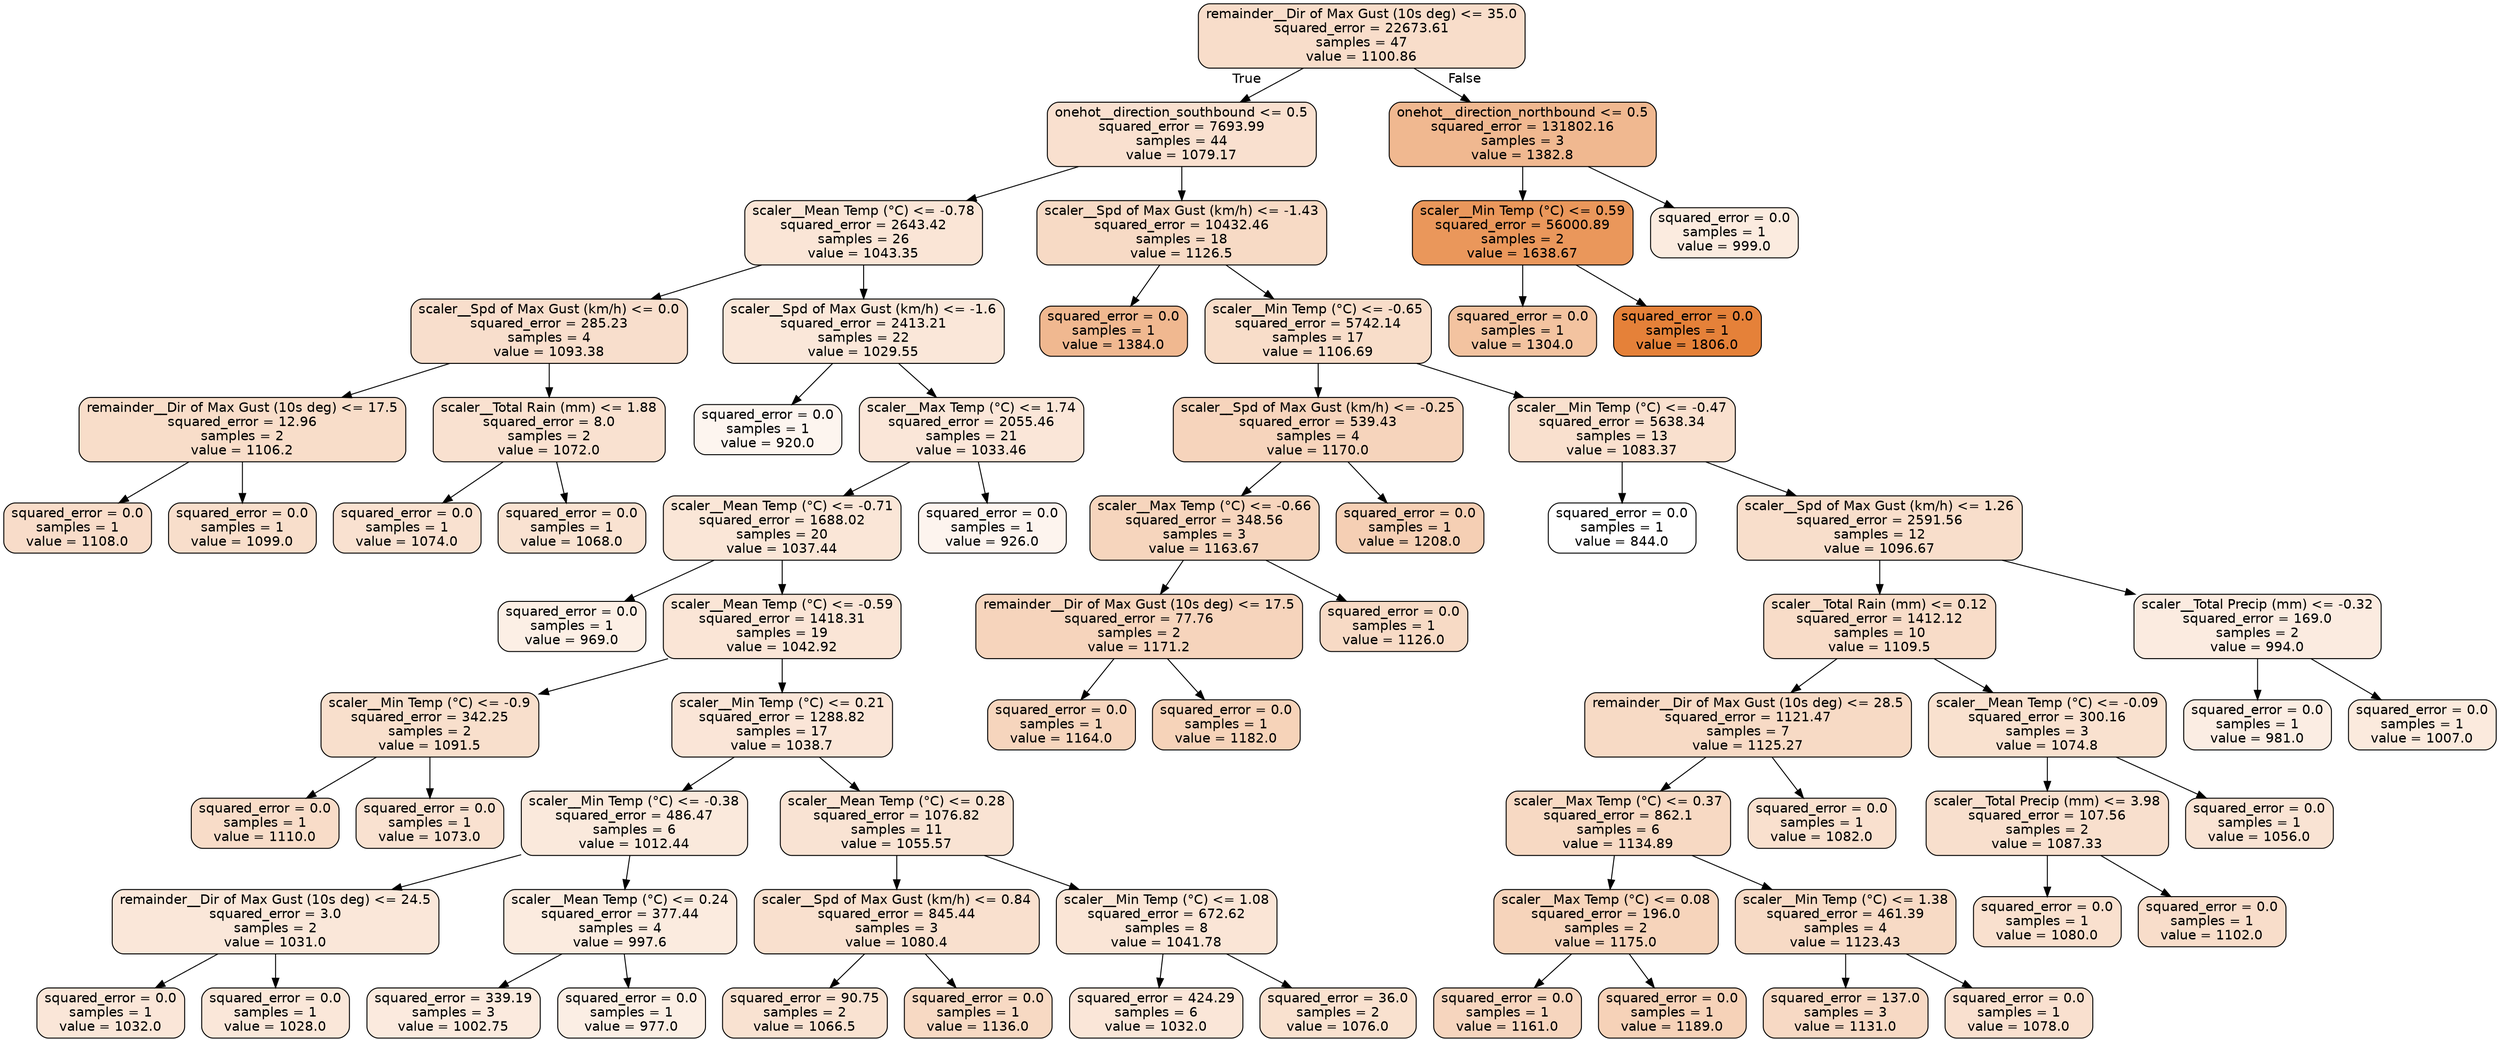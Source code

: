 digraph Tree {
node [shape=box, style="filled, rounded", color="black", fontname="helvetica"] ;
edge [fontname="helvetica"] ;
0 [label="remainder__Dir of Max Gust (10s deg) <= 35.0\nsquared_error = 22673.61\nsamples = 47\nvalue = 1100.86", fillcolor="#f8ddca"] ;
1 [label="onehot__direction_southbound <= 0.5\nsquared_error = 7693.99\nsamples = 44\nvalue = 1079.17", fillcolor="#f9e0cf"] ;
0 -> 1 [labeldistance=2.5, labelangle=45, headlabel="True"] ;
2 [label="scaler__Mean Temp (°C) <= -0.78\nsquared_error = 2643.42\nsamples = 26\nvalue = 1043.35", fillcolor="#fae5d6"] ;
1 -> 2 ;
3 [label="scaler__Spd of Max Gust (km/h) <= 0.0\nsquared_error = 285.23\nsamples = 4\nvalue = 1093.38", fillcolor="#f8decc"] ;
2 -> 3 ;
4 [label="remainder__Dir of Max Gust (10s deg) <= 17.5\nsquared_error = 12.96\nsamples = 2\nvalue = 1106.2", fillcolor="#f8ddc9"] ;
3 -> 4 ;
5 [label="squared_error = 0.0\nsamples = 1\nvalue = 1108.0", fillcolor="#f8dcc9"] ;
4 -> 5 ;
6 [label="squared_error = 0.0\nsamples = 1\nvalue = 1099.0", fillcolor="#f8decb"] ;
4 -> 6 ;
7 [label="scaler__Total Rain (mm) <= 1.88\nsquared_error = 8.0\nsamples = 2\nvalue = 1072.0", fillcolor="#f9e1d0"] ;
3 -> 7 ;
8 [label="squared_error = 0.0\nsamples = 1\nvalue = 1074.0", fillcolor="#f9e1d0"] ;
7 -> 8 ;
9 [label="squared_error = 0.0\nsamples = 1\nvalue = 1068.0", fillcolor="#f9e2d1"] ;
7 -> 9 ;
10 [label="scaler__Spd of Max Gust (km/h) <= -1.6\nsquared_error = 2413.21\nsamples = 22\nvalue = 1029.55", fillcolor="#fae7d9"] ;
2 -> 10 ;
11 [label="squared_error = 0.0\nsamples = 1\nvalue = 920.0", fillcolor="#fdf5ef"] ;
10 -> 11 ;
12 [label="scaler__Max Temp (°C) <= 1.74\nsquared_error = 2055.46\nsamples = 21\nvalue = 1033.46", fillcolor="#fae6d8"] ;
10 -> 12 ;
13 [label="scaler__Mean Temp (°C) <= -0.71\nsquared_error = 1688.02\nsamples = 20\nvalue = 1037.44", fillcolor="#fae6d7"] ;
12 -> 13 ;
14 [label="squared_error = 0.0\nsamples = 1\nvalue = 969.0", fillcolor="#fcefe5"] ;
13 -> 14 ;
15 [label="scaler__Mean Temp (°C) <= -0.59\nsquared_error = 1418.31\nsamples = 19\nvalue = 1042.92", fillcolor="#fae5d6"] ;
13 -> 15 ;
16 [label="scaler__Min Temp (°C) <= -0.9\nsquared_error = 342.25\nsamples = 2\nvalue = 1091.5", fillcolor="#f8dfcc"] ;
15 -> 16 ;
17 [label="squared_error = 0.0\nsamples = 1\nvalue = 1110.0", fillcolor="#f8dcc8"] ;
16 -> 17 ;
18 [label="squared_error = 0.0\nsamples = 1\nvalue = 1073.0", fillcolor="#f9e1d0"] ;
16 -> 18 ;
19 [label="scaler__Min Temp (°C) <= 0.21\nsquared_error = 1288.82\nsamples = 17\nvalue = 1038.7", fillcolor="#fae5d7"] ;
15 -> 19 ;
20 [label="scaler__Min Temp (°C) <= -0.38\nsquared_error = 486.47\nsamples = 6\nvalue = 1012.44", fillcolor="#fae9dc"] ;
19 -> 20 ;
21 [label="remainder__Dir of Max Gust (10s deg) <= 24.5\nsquared_error = 3.0\nsamples = 2\nvalue = 1031.0", fillcolor="#fae7d9"] ;
20 -> 21 ;
22 [label="squared_error = 0.0\nsamples = 1\nvalue = 1032.0", fillcolor="#fae6d8"] ;
21 -> 22 ;
23 [label="squared_error = 0.0\nsamples = 1\nvalue = 1028.0", fillcolor="#fae7d9"] ;
21 -> 23 ;
24 [label="scaler__Mean Temp (°C) <= 0.24\nsquared_error = 377.44\nsamples = 4\nvalue = 997.6", fillcolor="#fbebdf"] ;
20 -> 24 ;
25 [label="squared_error = 339.19\nsamples = 3\nvalue = 1002.75", fillcolor="#fbeade"] ;
24 -> 25 ;
26 [label="squared_error = 0.0\nsamples = 1\nvalue = 977.0", fillcolor="#fbeee4"] ;
24 -> 26 ;
27 [label="scaler__Mean Temp (°C) <= 0.28\nsquared_error = 1076.82\nsamples = 11\nvalue = 1055.57", fillcolor="#f9e3d3"] ;
19 -> 27 ;
28 [label="scaler__Spd of Max Gust (km/h) <= 0.84\nsquared_error = 845.44\nsamples = 3\nvalue = 1080.4", fillcolor="#f9e0ce"] ;
27 -> 28 ;
29 [label="squared_error = 90.75\nsamples = 2\nvalue = 1066.5", fillcolor="#f9e2d1"] ;
28 -> 29 ;
30 [label="squared_error = 0.0\nsamples = 1\nvalue = 1136.0", fillcolor="#f7d9c3"] ;
28 -> 30 ;
31 [label="scaler__Min Temp (°C) <= 1.08\nsquared_error = 672.62\nsamples = 8\nvalue = 1041.78", fillcolor="#fae5d6"] ;
27 -> 31 ;
32 [label="squared_error = 424.29\nsamples = 6\nvalue = 1032.0", fillcolor="#fae6d8"] ;
31 -> 32 ;
33 [label="squared_error = 36.0\nsamples = 2\nvalue = 1076.0", fillcolor="#f9e1cf"] ;
31 -> 33 ;
34 [label="squared_error = 0.0\nsamples = 1\nvalue = 926.0", fillcolor="#fdf4ee"] ;
12 -> 34 ;
35 [label="scaler__Spd of Max Gust (km/h) <= -1.43\nsquared_error = 10432.46\nsamples = 18\nvalue = 1126.5", fillcolor="#f7dac5"] ;
1 -> 35 ;
36 [label="squared_error = 0.0\nsamples = 1\nvalue = 1384.0", fillcolor="#f0b890"] ;
35 -> 36 ;
37 [label="scaler__Min Temp (°C) <= -0.65\nsquared_error = 5742.14\nsamples = 17\nvalue = 1106.69", fillcolor="#f8ddc9"] ;
35 -> 37 ;
38 [label="scaler__Spd of Max Gust (km/h) <= -0.25\nsquared_error = 539.43\nsamples = 4\nvalue = 1170.0", fillcolor="#f6d4bc"] ;
37 -> 38 ;
39 [label="scaler__Max Temp (°C) <= -0.66\nsquared_error = 348.56\nsamples = 3\nvalue = 1163.67", fillcolor="#f6d5bd"] ;
38 -> 39 ;
40 [label="remainder__Dir of Max Gust (10s deg) <= 17.5\nsquared_error = 77.76\nsamples = 2\nvalue = 1171.2", fillcolor="#f6d4bc"] ;
39 -> 40 ;
41 [label="squared_error = 0.0\nsamples = 1\nvalue = 1164.0", fillcolor="#f6d5bd"] ;
40 -> 41 ;
42 [label="squared_error = 0.0\nsamples = 1\nvalue = 1182.0", fillcolor="#f6d3b9"] ;
40 -> 42 ;
43 [label="squared_error = 0.0\nsamples = 1\nvalue = 1126.0", fillcolor="#f7dac5"] ;
39 -> 43 ;
44 [label="squared_error = 0.0\nsamples = 1\nvalue = 1208.0", fillcolor="#f5cfb4"] ;
38 -> 44 ;
45 [label="scaler__Min Temp (°C) <= -0.47\nsquared_error = 5638.34\nsamples = 13\nvalue = 1083.37", fillcolor="#f9e0ce"] ;
37 -> 45 ;
46 [label="squared_error = 0.0\nsamples = 1\nvalue = 844.0", fillcolor="#ffffff"] ;
45 -> 46 ;
47 [label="scaler__Spd of Max Gust (km/h) <= 1.26\nsquared_error = 2591.56\nsamples = 12\nvalue = 1096.67", fillcolor="#f8decb"] ;
45 -> 47 ;
48 [label="scaler__Total Rain (mm) <= 0.12\nsquared_error = 1412.12\nsamples = 10\nvalue = 1109.5", fillcolor="#f8dcc8"] ;
47 -> 48 ;
49 [label="remainder__Dir of Max Gust (10s deg) <= 28.5\nsquared_error = 1121.47\nsamples = 7\nvalue = 1125.27", fillcolor="#f7dac5"] ;
48 -> 49 ;
50 [label="scaler__Max Temp (°C) <= 0.37\nsquared_error = 862.1\nsamples = 6\nvalue = 1134.89", fillcolor="#f7d9c3"] ;
49 -> 50 ;
51 [label="scaler__Max Temp (°C) <= 0.08\nsquared_error = 196.0\nsamples = 2\nvalue = 1175.0", fillcolor="#f6d4bb"] ;
50 -> 51 ;
52 [label="squared_error = 0.0\nsamples = 1\nvalue = 1161.0", fillcolor="#f6d5be"] ;
51 -> 52 ;
53 [label="squared_error = 0.0\nsamples = 1\nvalue = 1189.0", fillcolor="#f6d2b8"] ;
51 -> 53 ;
54 [label="scaler__Min Temp (°C) <= 1.38\nsquared_error = 461.39\nsamples = 4\nvalue = 1123.43", fillcolor="#f7dac5"] ;
50 -> 54 ;
55 [label="squared_error = 137.0\nsamples = 3\nvalue = 1131.0", fillcolor="#f7d9c4"] ;
54 -> 55 ;
56 [label="squared_error = 0.0\nsamples = 1\nvalue = 1078.0", fillcolor="#f9e0cf"] ;
54 -> 56 ;
57 [label="squared_error = 0.0\nsamples = 1\nvalue = 1082.0", fillcolor="#f9e0ce"] ;
49 -> 57 ;
58 [label="scaler__Mean Temp (°C) <= -0.09\nsquared_error = 300.16\nsamples = 3\nvalue = 1074.8", fillcolor="#f9e1cf"] ;
48 -> 58 ;
59 [label="scaler__Total Precip (mm) <= 3.98\nsquared_error = 107.56\nsamples = 2\nvalue = 1087.33", fillcolor="#f8dfcd"] ;
58 -> 59 ;
60 [label="squared_error = 0.0\nsamples = 1\nvalue = 1080.0", fillcolor="#f9e0ce"] ;
59 -> 60 ;
61 [label="squared_error = 0.0\nsamples = 1\nvalue = 1102.0", fillcolor="#f8ddca"] ;
59 -> 61 ;
62 [label="squared_error = 0.0\nsamples = 1\nvalue = 1056.0", fillcolor="#f9e3d3"] ;
58 -> 62 ;
63 [label="scaler__Total Precip (mm) <= -0.32\nsquared_error = 169.0\nsamples = 2\nvalue = 994.0", fillcolor="#fbebe0"] ;
47 -> 63 ;
64 [label="squared_error = 0.0\nsamples = 1\nvalue = 981.0", fillcolor="#fbede3"] ;
63 -> 64 ;
65 [label="squared_error = 0.0\nsamples = 1\nvalue = 1007.0", fillcolor="#fbeadd"] ;
63 -> 65 ;
66 [label="onehot__direction_northbound <= 0.5\nsquared_error = 131802.16\nsamples = 3\nvalue = 1382.8", fillcolor="#f0b890"] ;
0 -> 66 [labeldistance=2.5, labelangle=-45, headlabel="False"] ;
67 [label="scaler__Min Temp (°C) <= 0.59\nsquared_error = 56000.89\nsamples = 2\nvalue = 1638.67", fillcolor="#ea975b"] ;
66 -> 67 ;
68 [label="squared_error = 0.0\nsamples = 1\nvalue = 1304.0", fillcolor="#f3c3a0"] ;
67 -> 68 ;
69 [label="squared_error = 0.0\nsamples = 1\nvalue = 1806.0", fillcolor="#e58139"] ;
67 -> 69 ;
70 [label="squared_error = 0.0\nsamples = 1\nvalue = 999.0", fillcolor="#fbebdf"] ;
66 -> 70 ;
}